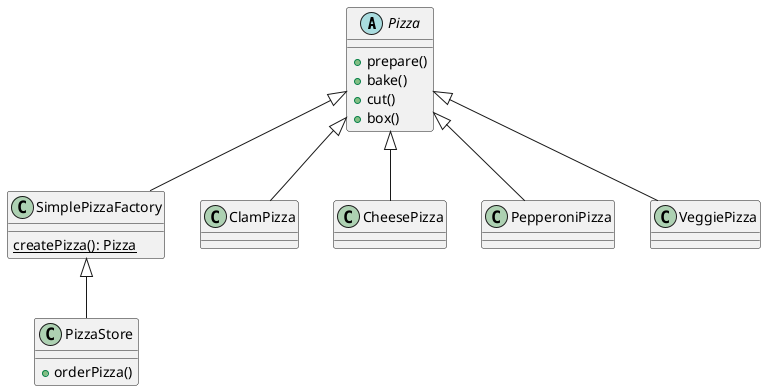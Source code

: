 @startuml
abstract Pizza {
    + prepare()
    + bake()
    + cut()
    + box()
}

class SimplePizzaFactory {
    {static} createPizza(): Pizza
}

class PizzaStore {
    + orderPizza()
}


class ClamPizza {
}

class CheesePizza {
}

class PepperoniPizza {
}

class VeggiePizza {
}

Pizza <|-- ClamPizza
Pizza <|-- CheesePizza
Pizza <|-- PepperoniPizza
Pizza <|-- VeggiePizza

Pizza <|-- SimplePizzaFactory
SimplePizzaFactory <|-- PizzaStore

@enduml